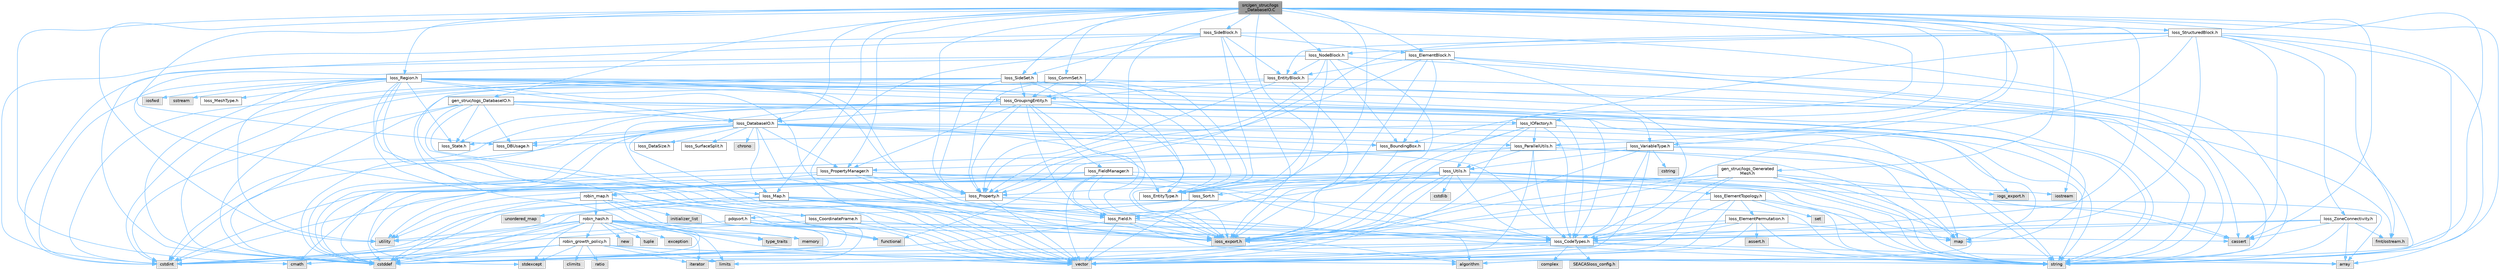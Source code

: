 digraph "src/gen_struc/Iogs_DatabaseIO.C"
{
 // INTERACTIVE_SVG=YES
 // LATEX_PDF_SIZE
  bgcolor="transparent";
  edge [fontname=Helvetica,fontsize=10,labelfontname=Helvetica,labelfontsize=10];
  node [fontname=Helvetica,fontsize=10,shape=box,height=0.2,width=0.4];
  Node1 [id="Node000001",label="src/gen_struc/Iogs\l_DatabaseIO.C",height=0.2,width=0.4,color="gray40", fillcolor="grey60", style="filled", fontcolor="black",tooltip=" "];
  Node1 -> Node2 [id="edge1_Node000001_Node000002",color="steelblue1",style="solid",tooltip=" "];
  Node2 [id="Node000002",label="Ioss_CommSet.h",height=0.2,width=0.4,color="grey40", fillcolor="white", style="filled",URL="$Ioss__CommSet_8h.html",tooltip=" "];
  Node2 -> Node3 [id="edge2_Node000002_Node000003",color="steelblue1",style="solid",tooltip=" "];
  Node3 [id="Node000003",label="ioss_export.h",height=0.2,width=0.4,color="grey60", fillcolor="#E0E0E0", style="filled",tooltip=" "];
  Node2 -> Node4 [id="edge3_Node000002_Node000004",color="steelblue1",style="solid",tooltip=" "];
  Node4 [id="Node000004",label="Ioss_EntityType.h",height=0.2,width=0.4,color="grey40", fillcolor="white", style="filled",URL="$Ioss__EntityType_8h.html",tooltip=" "];
  Node2 -> Node5 [id="edge4_Node000002_Node000005",color="steelblue1",style="solid",tooltip=" "];
  Node5 [id="Node000005",label="Ioss_GroupingEntity.h",height=0.2,width=0.4,color="grey40", fillcolor="white", style="filled",URL="$Ioss__GroupingEntity_8h.html",tooltip=" "];
  Node5 -> Node3 [id="edge5_Node000005_Node000003",color="steelblue1",style="solid",tooltip=" "];
  Node5 -> Node6 [id="edge6_Node000005_Node000006",color="steelblue1",style="solid",tooltip=" "];
  Node6 [id="Node000006",label="Ioss_CodeTypes.h",height=0.2,width=0.4,color="grey40", fillcolor="white", style="filled",URL="$Ioss__CodeTypes_8h.html",tooltip=" "];
  Node6 -> Node7 [id="edge7_Node000006_Node000007",color="steelblue1",style="solid",tooltip=" "];
  Node7 [id="Node000007",label="array",height=0.2,width=0.4,color="grey60", fillcolor="#E0E0E0", style="filled",tooltip=" "];
  Node6 -> Node8 [id="edge8_Node000006_Node000008",color="steelblue1",style="solid",tooltip=" "];
  Node8 [id="Node000008",label="cstddef",height=0.2,width=0.4,color="grey60", fillcolor="#E0E0E0", style="filled",tooltip=" "];
  Node6 -> Node9 [id="edge9_Node000006_Node000009",color="steelblue1",style="solid",tooltip=" "];
  Node9 [id="Node000009",label="cstdint",height=0.2,width=0.4,color="grey60", fillcolor="#E0E0E0", style="filled",tooltip=" "];
  Node6 -> Node10 [id="edge10_Node000006_Node000010",color="steelblue1",style="solid",tooltip=" "];
  Node10 [id="Node000010",label="string",height=0.2,width=0.4,color="grey60", fillcolor="#E0E0E0", style="filled",tooltip=" "];
  Node6 -> Node11 [id="edge11_Node000006_Node000011",color="steelblue1",style="solid",tooltip=" "];
  Node11 [id="Node000011",label="vector",height=0.2,width=0.4,color="grey60", fillcolor="#E0E0E0", style="filled",tooltip=" "];
  Node6 -> Node12 [id="edge12_Node000006_Node000012",color="steelblue1",style="solid",tooltip=" "];
  Node12 [id="Node000012",label="SEACASIoss_config.h",height=0.2,width=0.4,color="grey60", fillcolor="#E0E0E0", style="filled",tooltip=" "];
  Node6 -> Node13 [id="edge13_Node000006_Node000013",color="steelblue1",style="solid",tooltip=" "];
  Node13 [id="Node000013",label="complex",height=0.2,width=0.4,color="grey60", fillcolor="#E0E0E0", style="filled",tooltip=" "];
  Node5 -> Node14 [id="edge14_Node000005_Node000014",color="steelblue1",style="solid",tooltip=" "];
  Node14 [id="Node000014",label="Ioss_DatabaseIO.h",height=0.2,width=0.4,color="grey40", fillcolor="white", style="filled",URL="$Ioss__DatabaseIO_8h.html",tooltip=" "];
  Node14 -> Node3 [id="edge15_Node000014_Node000003",color="steelblue1",style="solid",tooltip=" "];
  Node14 -> Node15 [id="edge16_Node000014_Node000015",color="steelblue1",style="solid",tooltip=" "];
  Node15 [id="Node000015",label="Ioss_BoundingBox.h",height=0.2,width=0.4,color="grey40", fillcolor="white", style="filled",URL="$Ioss__BoundingBox_8h.html",tooltip=" "];
  Node15 -> Node3 [id="edge17_Node000015_Node000003",color="steelblue1",style="solid",tooltip=" "];
  Node14 -> Node6 [id="edge18_Node000014_Node000006",color="steelblue1",style="solid",tooltip=" "];
  Node14 -> Node16 [id="edge19_Node000014_Node000016",color="steelblue1",style="solid",tooltip=" "];
  Node16 [id="Node000016",label="Ioss_DBUsage.h",height=0.2,width=0.4,color="grey40", fillcolor="white", style="filled",URL="$Ioss__DBUsage_8h.html",tooltip=" "];
  Node14 -> Node17 [id="edge20_Node000014_Node000017",color="steelblue1",style="solid",tooltip=" "];
  Node17 [id="Node000017",label="Ioss_DataSize.h",height=0.2,width=0.4,color="grey40", fillcolor="white", style="filled",URL="$Ioss__DataSize_8h.html",tooltip=" "];
  Node14 -> Node4 [id="edge21_Node000014_Node000004",color="steelblue1",style="solid",tooltip=" "];
  Node14 -> Node18 [id="edge22_Node000014_Node000018",color="steelblue1",style="solid",tooltip=" "];
  Node18 [id="Node000018",label="Ioss_Map.h",height=0.2,width=0.4,color="grey40", fillcolor="white", style="filled",URL="$Ioss__Map_8h.html",tooltip=" "];
  Node18 -> Node3 [id="edge23_Node000018_Node000003",color="steelblue1",style="solid",tooltip=" "];
  Node18 -> Node6 [id="edge24_Node000018_Node000006",color="steelblue1",style="solid",tooltip=" "];
  Node18 -> Node19 [id="edge25_Node000018_Node000019",color="steelblue1",style="solid",tooltip=" "];
  Node19 [id="Node000019",label="Ioss_Field.h",height=0.2,width=0.4,color="grey40", fillcolor="white", style="filled",URL="$Ioss__Field_8h.html",tooltip=" "];
  Node19 -> Node3 [id="edge26_Node000019_Node000003",color="steelblue1",style="solid",tooltip=" "];
  Node19 -> Node6 [id="edge27_Node000019_Node000006",color="steelblue1",style="solid",tooltip=" "];
  Node19 -> Node8 [id="edge28_Node000019_Node000008",color="steelblue1",style="solid",tooltip=" "];
  Node19 -> Node10 [id="edge29_Node000019_Node000010",color="steelblue1",style="solid",tooltip=" "];
  Node19 -> Node11 [id="edge30_Node000019_Node000011",color="steelblue1",style="solid",tooltip=" "];
  Node18 -> Node8 [id="edge31_Node000018_Node000008",color="steelblue1",style="solid",tooltip=" "];
  Node18 -> Node9 [id="edge32_Node000018_Node000009",color="steelblue1",style="solid",tooltip=" "];
  Node18 -> Node10 [id="edge33_Node000018_Node000010",color="steelblue1",style="solid",tooltip=" "];
  Node18 -> Node11 [id="edge34_Node000018_Node000011",color="steelblue1",style="solid",tooltip=" "];
  Node18 -> Node20 [id="edge35_Node000018_Node000020",color="steelblue1",style="solid",tooltip=" "];
  Node20 [id="Node000020",label="unordered_map",height=0.2,width=0.4,color="grey60", fillcolor="#E0E0E0", style="filled",tooltip=" "];
  Node14 -> Node21 [id="edge36_Node000014_Node000021",color="steelblue1",style="solid",tooltip=" "];
  Node21 [id="Node000021",label="Ioss_ParallelUtils.h",height=0.2,width=0.4,color="grey40", fillcolor="white", style="filled",URL="$Ioss__ParallelUtils_8h.html",tooltip=" "];
  Node21 -> Node3 [id="edge37_Node000021_Node000003",color="steelblue1",style="solid",tooltip=" "];
  Node21 -> Node6 [id="edge38_Node000021_Node000006",color="steelblue1",style="solid",tooltip=" "];
  Node21 -> Node22 [id="edge39_Node000021_Node000022",color="steelblue1",style="solid",tooltip=" "];
  Node22 [id="Node000022",label="Ioss_Utils.h",height=0.2,width=0.4,color="grey40", fillcolor="white", style="filled",URL="$Ioss__Utils_8h.html",tooltip=" "];
  Node22 -> Node3 [id="edge40_Node000022_Node000003",color="steelblue1",style="solid",tooltip=" "];
  Node22 -> Node6 [id="edge41_Node000022_Node000006",color="steelblue1",style="solid",tooltip=" "];
  Node22 -> Node23 [id="edge42_Node000022_Node000023",color="steelblue1",style="solid",tooltip=" "];
  Node23 [id="Node000023",label="Ioss_ElementTopology.h",height=0.2,width=0.4,color="grey40", fillcolor="white", style="filled",URL="$Ioss__ElementTopology_8h.html",tooltip=" "];
  Node23 -> Node3 [id="edge43_Node000023_Node000003",color="steelblue1",style="solid",tooltip=" "];
  Node23 -> Node6 [id="edge44_Node000023_Node000006",color="steelblue1",style="solid",tooltip=" "];
  Node23 -> Node24 [id="edge45_Node000023_Node000024",color="steelblue1",style="solid",tooltip=" "];
  Node24 [id="Node000024",label="Ioss_ElementPermutation.h",height=0.2,width=0.4,color="grey40", fillcolor="white", style="filled",URL="$Ioss__ElementPermutation_8h.html",tooltip=" "];
  Node24 -> Node3 [id="edge46_Node000024_Node000003",color="steelblue1",style="solid",tooltip=" "];
  Node24 -> Node6 [id="edge47_Node000024_Node000006",color="steelblue1",style="solid",tooltip=" "];
  Node24 -> Node25 [id="edge48_Node000024_Node000025",color="steelblue1",style="solid",tooltip=" "];
  Node25 [id="Node000025",label="assert.h",height=0.2,width=0.4,color="grey60", fillcolor="#E0E0E0", style="filled",tooltip=" "];
  Node24 -> Node26 [id="edge49_Node000024_Node000026",color="steelblue1",style="solid",tooltip=" "];
  Node26 [id="Node000026",label="limits",height=0.2,width=0.4,color="grey60", fillcolor="#E0E0E0", style="filled",tooltip=" "];
  Node24 -> Node27 [id="edge50_Node000024_Node000027",color="steelblue1",style="solid",tooltip=" "];
  Node27 [id="Node000027",label="map",height=0.2,width=0.4,color="grey60", fillcolor="#E0E0E0", style="filled",tooltip=" "];
  Node24 -> Node10 [id="edge51_Node000024_Node000010",color="steelblue1",style="solid",tooltip=" "];
  Node24 -> Node11 [id="edge52_Node000024_Node000011",color="steelblue1",style="solid",tooltip=" "];
  Node23 -> Node27 [id="edge53_Node000023_Node000027",color="steelblue1",style="solid",tooltip=" "];
  Node23 -> Node28 [id="edge54_Node000023_Node000028",color="steelblue1",style="solid",tooltip=" "];
  Node28 [id="Node000028",label="set",height=0.2,width=0.4,color="grey60", fillcolor="#E0E0E0", style="filled",tooltip=" "];
  Node23 -> Node10 [id="edge55_Node000023_Node000010",color="steelblue1",style="solid",tooltip=" "];
  Node23 -> Node11 [id="edge56_Node000023_Node000011",color="steelblue1",style="solid",tooltip=" "];
  Node22 -> Node4 [id="edge57_Node000022_Node000004",color="steelblue1",style="solid",tooltip=" "];
  Node22 -> Node19 [id="edge58_Node000022_Node000019",color="steelblue1",style="solid",tooltip=" "];
  Node22 -> Node29 [id="edge59_Node000022_Node000029",color="steelblue1",style="solid",tooltip=" "];
  Node29 [id="Node000029",label="Ioss_Property.h",height=0.2,width=0.4,color="grey40", fillcolor="white", style="filled",URL="$Ioss__Property_8h.html",tooltip=" "];
  Node29 -> Node3 [id="edge60_Node000029_Node000003",color="steelblue1",style="solid",tooltip=" "];
  Node29 -> Node9 [id="edge61_Node000029_Node000009",color="steelblue1",style="solid",tooltip=" "];
  Node29 -> Node10 [id="edge62_Node000029_Node000010",color="steelblue1",style="solid",tooltip=" "];
  Node29 -> Node11 [id="edge63_Node000029_Node000011",color="steelblue1",style="solid",tooltip=" "];
  Node22 -> Node30 [id="edge64_Node000022_Node000030",color="steelblue1",style="solid",tooltip=" "];
  Node30 [id="Node000030",label="Ioss_Sort.h",height=0.2,width=0.4,color="grey40", fillcolor="white", style="filled",URL="$Ioss__Sort_8h.html",tooltip=" "];
  Node30 -> Node31 [id="edge65_Node000030_Node000031",color="steelblue1",style="solid",tooltip=" "];
  Node31 [id="Node000031",label="pdqsort.h",height=0.2,width=0.4,color="grey40", fillcolor="white", style="filled",URL="$pdqsort_8h.html",tooltip=" "];
  Node31 -> Node32 [id="edge66_Node000031_Node000032",color="steelblue1",style="solid",tooltip=" "];
  Node32 [id="Node000032",label="algorithm",height=0.2,width=0.4,color="grey60", fillcolor="#E0E0E0", style="filled",tooltip=" "];
  Node31 -> Node8 [id="edge67_Node000031_Node000008",color="steelblue1",style="solid",tooltip=" "];
  Node31 -> Node33 [id="edge68_Node000031_Node000033",color="steelblue1",style="solid",tooltip=" "];
  Node33 [id="Node000033",label="functional",height=0.2,width=0.4,color="grey60", fillcolor="#E0E0E0", style="filled",tooltip=" "];
  Node31 -> Node34 [id="edge69_Node000031_Node000034",color="steelblue1",style="solid",tooltip=" "];
  Node34 [id="Node000034",label="iterator",height=0.2,width=0.4,color="grey60", fillcolor="#E0E0E0", style="filled",tooltip=" "];
  Node31 -> Node35 [id="edge70_Node000031_Node000035",color="steelblue1",style="solid",tooltip=" "];
  Node35 [id="Node000035",label="utility",height=0.2,width=0.4,color="grey60", fillcolor="#E0E0E0", style="filled",tooltip=" "];
  Node30 -> Node8 [id="edge71_Node000030_Node000008",color="steelblue1",style="solid",tooltip=" "];
  Node30 -> Node11 [id="edge72_Node000030_Node000011",color="steelblue1",style="solid",tooltip=" "];
  Node22 -> Node32 [id="edge73_Node000022_Node000032",color="steelblue1",style="solid",tooltip=" "];
  Node22 -> Node36 [id="edge74_Node000022_Node000036",color="steelblue1",style="solid",tooltip=" "];
  Node36 [id="Node000036",label="cassert",height=0.2,width=0.4,color="grey60", fillcolor="#E0E0E0", style="filled",tooltip=" "];
  Node22 -> Node37 [id="edge75_Node000022_Node000037",color="steelblue1",style="solid",tooltip=" "];
  Node37 [id="Node000037",label="cmath",height=0.2,width=0.4,color="grey60", fillcolor="#E0E0E0", style="filled",tooltip=" "];
  Node22 -> Node8 [id="edge76_Node000022_Node000008",color="steelblue1",style="solid",tooltip=" "];
  Node22 -> Node9 [id="edge77_Node000022_Node000009",color="steelblue1",style="solid",tooltip=" "];
  Node22 -> Node38 [id="edge78_Node000022_Node000038",color="steelblue1",style="solid",tooltip=" "];
  Node38 [id="Node000038",label="cstdlib",height=0.2,width=0.4,color="grey60", fillcolor="#E0E0E0", style="filled",tooltip=" "];
  Node22 -> Node39 [id="edge79_Node000022_Node000039",color="steelblue1",style="solid",tooltip=" "];
  Node39 [id="Node000039",label="iostream",height=0.2,width=0.4,color="grey60", fillcolor="#E0E0E0", style="filled",tooltip=" "];
  Node22 -> Node40 [id="edge80_Node000022_Node000040",color="steelblue1",style="solid",tooltip=" "];
  Node40 [id="Node000040",label="stdexcept",height=0.2,width=0.4,color="grey60", fillcolor="#E0E0E0", style="filled",tooltip=" "];
  Node22 -> Node10 [id="edge81_Node000022_Node000010",color="steelblue1",style="solid",tooltip=" "];
  Node22 -> Node11 [id="edge82_Node000022_Node000011",color="steelblue1",style="solid",tooltip=" "];
  Node21 -> Node36 [id="edge83_Node000021_Node000036",color="steelblue1",style="solid",tooltip=" "];
  Node21 -> Node8 [id="edge84_Node000021_Node000008",color="steelblue1",style="solid",tooltip=" "];
  Node21 -> Node10 [id="edge85_Node000021_Node000010",color="steelblue1",style="solid",tooltip=" "];
  Node21 -> Node11 [id="edge86_Node000021_Node000011",color="steelblue1",style="solid",tooltip=" "];
  Node14 -> Node41 [id="edge87_Node000014_Node000041",color="steelblue1",style="solid",tooltip=" "];
  Node41 [id="Node000041",label="Ioss_PropertyManager.h",height=0.2,width=0.4,color="grey40", fillcolor="white", style="filled",URL="$Ioss__PropertyManager_8h.html",tooltip=" "];
  Node41 -> Node3 [id="edge88_Node000041_Node000003",color="steelblue1",style="solid",tooltip=" "];
  Node41 -> Node6 [id="edge89_Node000041_Node000006",color="steelblue1",style="solid",tooltip=" "];
  Node41 -> Node29 [id="edge90_Node000041_Node000029",color="steelblue1",style="solid",tooltip=" "];
  Node41 -> Node8 [id="edge91_Node000041_Node000008",color="steelblue1",style="solid",tooltip=" "];
  Node41 -> Node10 [id="edge92_Node000041_Node000010",color="steelblue1",style="solid",tooltip=" "];
  Node41 -> Node11 [id="edge93_Node000041_Node000011",color="steelblue1",style="solid",tooltip=" "];
  Node41 -> Node42 [id="edge94_Node000041_Node000042",color="steelblue1",style="solid",tooltip=" "];
  Node42 [id="Node000042",label="robin_map.h",height=0.2,width=0.4,color="grey40", fillcolor="white", style="filled",URL="$robin__map_8h.html",tooltip=" "];
  Node42 -> Node8 [id="edge95_Node000042_Node000008",color="steelblue1",style="solid",tooltip=" "];
  Node42 -> Node33 [id="edge96_Node000042_Node000033",color="steelblue1",style="solid",tooltip=" "];
  Node42 -> Node43 [id="edge97_Node000042_Node000043",color="steelblue1",style="solid",tooltip=" "];
  Node43 [id="Node000043",label="initializer_list",height=0.2,width=0.4,color="grey60", fillcolor="#E0E0E0", style="filled",tooltip=" "];
  Node42 -> Node44 [id="edge98_Node000042_Node000044",color="steelblue1",style="solid",tooltip=" "];
  Node44 [id="Node000044",label="memory",height=0.2,width=0.4,color="grey60", fillcolor="#E0E0E0", style="filled",tooltip=" "];
  Node42 -> Node45 [id="edge99_Node000042_Node000045",color="steelblue1",style="solid",tooltip=" "];
  Node45 [id="Node000045",label="type_traits",height=0.2,width=0.4,color="grey60", fillcolor="#E0E0E0", style="filled",tooltip=" "];
  Node42 -> Node35 [id="edge100_Node000042_Node000035",color="steelblue1",style="solid",tooltip=" "];
  Node42 -> Node46 [id="edge101_Node000042_Node000046",color="steelblue1",style="solid",tooltip=" "];
  Node46 [id="Node000046",label="robin_hash.h",height=0.2,width=0.4,color="grey40", fillcolor="white", style="filled",URL="$robin__hash_8h.html",tooltip=" "];
  Node46 -> Node32 [id="edge102_Node000046_Node000032",color="steelblue1",style="solid",tooltip=" "];
  Node46 -> Node36 [id="edge103_Node000046_Node000036",color="steelblue1",style="solid",tooltip=" "];
  Node46 -> Node37 [id="edge104_Node000046_Node000037",color="steelblue1",style="solid",tooltip=" "];
  Node46 -> Node8 [id="edge105_Node000046_Node000008",color="steelblue1",style="solid",tooltip=" "];
  Node46 -> Node9 [id="edge106_Node000046_Node000009",color="steelblue1",style="solid",tooltip=" "];
  Node46 -> Node47 [id="edge107_Node000046_Node000047",color="steelblue1",style="solid",tooltip=" "];
  Node47 [id="Node000047",label="exception",height=0.2,width=0.4,color="grey60", fillcolor="#E0E0E0", style="filled",tooltip=" "];
  Node46 -> Node34 [id="edge108_Node000046_Node000034",color="steelblue1",style="solid",tooltip=" "];
  Node46 -> Node26 [id="edge109_Node000046_Node000026",color="steelblue1",style="solid",tooltip=" "];
  Node46 -> Node44 [id="edge110_Node000046_Node000044",color="steelblue1",style="solid",tooltip=" "];
  Node46 -> Node48 [id="edge111_Node000046_Node000048",color="steelblue1",style="solid",tooltip=" "];
  Node48 [id="Node000048",label="new",height=0.2,width=0.4,color="grey60", fillcolor="#E0E0E0", style="filled",tooltip=" "];
  Node46 -> Node40 [id="edge112_Node000046_Node000040",color="steelblue1",style="solid",tooltip=" "];
  Node46 -> Node49 [id="edge113_Node000046_Node000049",color="steelblue1",style="solid",tooltip=" "];
  Node49 [id="Node000049",label="tuple",height=0.2,width=0.4,color="grey60", fillcolor="#E0E0E0", style="filled",tooltip=" "];
  Node46 -> Node45 [id="edge114_Node000046_Node000045",color="steelblue1",style="solid",tooltip=" "];
  Node46 -> Node35 [id="edge115_Node000046_Node000035",color="steelblue1",style="solid",tooltip=" "];
  Node46 -> Node11 [id="edge116_Node000046_Node000011",color="steelblue1",style="solid",tooltip=" "];
  Node46 -> Node50 [id="edge117_Node000046_Node000050",color="steelblue1",style="solid",tooltip=" "];
  Node50 [id="Node000050",label="robin_growth_policy.h",height=0.2,width=0.4,color="grey40", fillcolor="white", style="filled",URL="$robin__growth__policy_8h.html",tooltip=" "];
  Node50 -> Node32 [id="edge118_Node000050_Node000032",color="steelblue1",style="solid",tooltip=" "];
  Node50 -> Node7 [id="edge119_Node000050_Node000007",color="steelblue1",style="solid",tooltip=" "];
  Node50 -> Node51 [id="edge120_Node000050_Node000051",color="steelblue1",style="solid",tooltip=" "];
  Node51 [id="Node000051",label="climits",height=0.2,width=0.4,color="grey60", fillcolor="#E0E0E0", style="filled",tooltip=" "];
  Node50 -> Node37 [id="edge121_Node000050_Node000037",color="steelblue1",style="solid",tooltip=" "];
  Node50 -> Node8 [id="edge122_Node000050_Node000008",color="steelblue1",style="solid",tooltip=" "];
  Node50 -> Node9 [id="edge123_Node000050_Node000009",color="steelblue1",style="solid",tooltip=" "];
  Node50 -> Node34 [id="edge124_Node000050_Node000034",color="steelblue1",style="solid",tooltip=" "];
  Node50 -> Node26 [id="edge125_Node000050_Node000026",color="steelblue1",style="solid",tooltip=" "];
  Node50 -> Node52 [id="edge126_Node000050_Node000052",color="steelblue1",style="solid",tooltip=" "];
  Node52 [id="Node000052",label="ratio",height=0.2,width=0.4,color="grey60", fillcolor="#E0E0E0", style="filled",tooltip=" "];
  Node50 -> Node40 [id="edge127_Node000050_Node000040",color="steelblue1",style="solid",tooltip=" "];
  Node14 -> Node53 [id="edge128_Node000014_Node000053",color="steelblue1",style="solid",tooltip=" "];
  Node53 [id="Node000053",label="Ioss_State.h",height=0.2,width=0.4,color="grey40", fillcolor="white", style="filled",URL="$Ioss__State_8h.html",tooltip=" "];
  Node14 -> Node54 [id="edge129_Node000014_Node000054",color="steelblue1",style="solid",tooltip=" "];
  Node54 [id="Node000054",label="Ioss_SurfaceSplit.h",height=0.2,width=0.4,color="grey40", fillcolor="white", style="filled",URL="$Ioss__SurfaceSplit_8h.html",tooltip=" "];
  Node14 -> Node55 [id="edge130_Node000014_Node000055",color="steelblue1",style="solid",tooltip=" "];
  Node55 [id="Node000055",label="chrono",height=0.2,width=0.4,color="grey60", fillcolor="#E0E0E0", style="filled",tooltip=" "];
  Node14 -> Node8 [id="edge131_Node000014_Node000008",color="steelblue1",style="solid",tooltip=" "];
  Node14 -> Node9 [id="edge132_Node000014_Node000009",color="steelblue1",style="solid",tooltip=" "];
  Node14 -> Node27 [id="edge133_Node000014_Node000027",color="steelblue1",style="solid",tooltip=" "];
  Node14 -> Node10 [id="edge134_Node000014_Node000010",color="steelblue1",style="solid",tooltip=" "];
  Node14 -> Node35 [id="edge135_Node000014_Node000035",color="steelblue1",style="solid",tooltip=" "];
  Node14 -> Node11 [id="edge136_Node000014_Node000011",color="steelblue1",style="solid",tooltip=" "];
  Node5 -> Node4 [id="edge137_Node000005_Node000004",color="steelblue1",style="solid",tooltip=" "];
  Node5 -> Node19 [id="edge138_Node000005_Node000019",color="steelblue1",style="solid",tooltip=" "];
  Node5 -> Node56 [id="edge139_Node000005_Node000056",color="steelblue1",style="solid",tooltip=" "];
  Node56 [id="Node000056",label="Ioss_FieldManager.h",height=0.2,width=0.4,color="grey40", fillcolor="white", style="filled",URL="$Ioss__FieldManager_8h.html",tooltip=" "];
  Node56 -> Node3 [id="edge140_Node000056_Node000003",color="steelblue1",style="solid",tooltip=" "];
  Node56 -> Node6 [id="edge141_Node000056_Node000006",color="steelblue1",style="solid",tooltip=" "];
  Node56 -> Node19 [id="edge142_Node000056_Node000019",color="steelblue1",style="solid",tooltip=" "];
  Node56 -> Node8 [id="edge143_Node000056_Node000008",color="steelblue1",style="solid",tooltip=" "];
  Node56 -> Node10 [id="edge144_Node000056_Node000010",color="steelblue1",style="solid",tooltip=" "];
  Node56 -> Node11 [id="edge145_Node000056_Node000011",color="steelblue1",style="solid",tooltip=" "];
  Node56 -> Node42 [id="edge146_Node000056_Node000042",color="steelblue1",style="solid",tooltip=" "];
  Node5 -> Node29 [id="edge147_Node000005_Node000029",color="steelblue1",style="solid",tooltip=" "];
  Node5 -> Node41 [id="edge148_Node000005_Node000041",color="steelblue1",style="solid",tooltip=" "];
  Node5 -> Node53 [id="edge149_Node000005_Node000053",color="steelblue1",style="solid",tooltip=" "];
  Node5 -> Node57 [id="edge150_Node000005_Node000057",color="steelblue1",style="solid",tooltip=" "];
  Node57 [id="Node000057",label="Ioss_VariableType.h",height=0.2,width=0.4,color="grey40", fillcolor="white", style="filled",URL="$Ioss__VariableType_8h.html",tooltip=" "];
  Node57 -> Node3 [id="edge151_Node000057_Node000003",color="steelblue1",style="solid",tooltip=" "];
  Node57 -> Node6 [id="edge152_Node000057_Node000006",color="steelblue1",style="solid",tooltip=" "];
  Node57 -> Node22 [id="edge153_Node000057_Node000022",color="steelblue1",style="solid",tooltip=" "];
  Node57 -> Node58 [id="edge154_Node000057_Node000058",color="steelblue1",style="solid",tooltip=" "];
  Node58 [id="Node000058",label="cstring",height=0.2,width=0.4,color="grey60", fillcolor="#E0E0E0", style="filled",tooltip=" "];
  Node57 -> Node33 [id="edge155_Node000057_Node000033",color="steelblue1",style="solid",tooltip=" "];
  Node57 -> Node27 [id="edge156_Node000057_Node000027",color="steelblue1",style="solid",tooltip=" "];
  Node57 -> Node10 [id="edge157_Node000057_Node000010",color="steelblue1",style="solid",tooltip=" "];
  Node57 -> Node11 [id="edge158_Node000057_Node000011",color="steelblue1",style="solid",tooltip=" "];
  Node5 -> Node8 [id="edge159_Node000005_Node000008",color="steelblue1",style="solid",tooltip=" "];
  Node5 -> Node9 [id="edge160_Node000005_Node000009",color="steelblue1",style="solid",tooltip=" "];
  Node5 -> Node10 [id="edge161_Node000005_Node000010",color="steelblue1",style="solid",tooltip=" "];
  Node5 -> Node11 [id="edge162_Node000005_Node000011",color="steelblue1",style="solid",tooltip=" "];
  Node2 -> Node29 [id="edge163_Node000002_Node000029",color="steelblue1",style="solid",tooltip=" "];
  Node2 -> Node8 [id="edge164_Node000002_Node000008",color="steelblue1",style="solid",tooltip=" "];
  Node2 -> Node9 [id="edge165_Node000002_Node000009",color="steelblue1",style="solid",tooltip=" "];
  Node2 -> Node10 [id="edge166_Node000002_Node000010",color="steelblue1",style="solid",tooltip=" "];
  Node1 -> Node16 [id="edge167_Node000001_Node000016",color="steelblue1",style="solid",tooltip=" "];
  Node1 -> Node14 [id="edge168_Node000001_Node000014",color="steelblue1",style="solid",tooltip=" "];
  Node1 -> Node59 [id="edge169_Node000001_Node000059",color="steelblue1",style="solid",tooltip=" "];
  Node59 [id="Node000059",label="Ioss_ElementBlock.h",height=0.2,width=0.4,color="grey40", fillcolor="white", style="filled",URL="$Ioss__ElementBlock_8h.html",tooltip=" "];
  Node59 -> Node3 [id="edge170_Node000059_Node000003",color="steelblue1",style="solid",tooltip=" "];
  Node59 -> Node15 [id="edge171_Node000059_Node000015",color="steelblue1",style="solid",tooltip=" "];
  Node59 -> Node6 [id="edge172_Node000059_Node000006",color="steelblue1",style="solid",tooltip=" "];
  Node59 -> Node60 [id="edge173_Node000059_Node000060",color="steelblue1",style="solid",tooltip=" "];
  Node60 [id="Node000060",label="Ioss_EntityBlock.h",height=0.2,width=0.4,color="grey40", fillcolor="white", style="filled",URL="$Ioss__EntityBlock_8h.html",tooltip=" "];
  Node60 -> Node3 [id="edge174_Node000060_Node000003",color="steelblue1",style="solid",tooltip=" "];
  Node60 -> Node5 [id="edge175_Node000060_Node000005",color="steelblue1",style="solid",tooltip=" "];
  Node60 -> Node29 [id="edge176_Node000060_Node000029",color="steelblue1",style="solid",tooltip=" "];
  Node60 -> Node8 [id="edge177_Node000060_Node000008",color="steelblue1",style="solid",tooltip=" "];
  Node60 -> Node10 [id="edge178_Node000060_Node000010",color="steelblue1",style="solid",tooltip=" "];
  Node59 -> Node29 [id="edge179_Node000059_Node000029",color="steelblue1",style="solid",tooltip=" "];
  Node59 -> Node36 [id="edge180_Node000059_Node000036",color="steelblue1",style="solid",tooltip=" "];
  Node59 -> Node10 [id="edge181_Node000059_Node000010",color="steelblue1",style="solid",tooltip=" "];
  Node1 -> Node4 [id="edge182_Node000001_Node000004",color="steelblue1",style="solid",tooltip=" "];
  Node1 -> Node19 [id="edge183_Node000001_Node000019",color="steelblue1",style="solid",tooltip=" "];
  Node1 -> Node5 [id="edge184_Node000001_Node000005",color="steelblue1",style="solid",tooltip=" "];
  Node1 -> Node61 [id="edge185_Node000001_Node000061",color="steelblue1",style="solid",tooltip=" "];
  Node61 [id="Node000061",label="Ioss_IOFactory.h",height=0.2,width=0.4,color="grey40", fillcolor="white", style="filled",URL="$Ioss__IOFactory_8h.html",tooltip=" "];
  Node61 -> Node3 [id="edge186_Node000061_Node000003",color="steelblue1",style="solid",tooltip=" "];
  Node61 -> Node6 [id="edge187_Node000061_Node000006",color="steelblue1",style="solid",tooltip=" "];
  Node61 -> Node10 [id="edge188_Node000061_Node000010",color="steelblue1",style="solid",tooltip=" "];
  Node61 -> Node16 [id="edge189_Node000061_Node000016",color="steelblue1",style="solid",tooltip=" "];
  Node61 -> Node21 [id="edge190_Node000061_Node000021",color="steelblue1",style="solid",tooltip=" "];
  Node61 -> Node41 [id="edge191_Node000061_Node000041",color="steelblue1",style="solid",tooltip=" "];
  Node61 -> Node27 [id="edge192_Node000061_Node000027",color="steelblue1",style="solid",tooltip=" "];
  Node61 -> Node11 [id="edge193_Node000061_Node000011",color="steelblue1",style="solid",tooltip=" "];
  Node1 -> Node18 [id="edge194_Node000001_Node000018",color="steelblue1",style="solid",tooltip=" "];
  Node1 -> Node62 [id="edge195_Node000001_Node000062",color="steelblue1",style="solid",tooltip=" "];
  Node62 [id="Node000062",label="Ioss_NodeBlock.h",height=0.2,width=0.4,color="grey40", fillcolor="white", style="filled",URL="$Ioss__NodeBlock_8h.html",tooltip=" "];
  Node62 -> Node3 [id="edge196_Node000062_Node000003",color="steelblue1",style="solid",tooltip=" "];
  Node62 -> Node15 [id="edge197_Node000062_Node000015",color="steelblue1",style="solid",tooltip=" "];
  Node62 -> Node60 [id="edge198_Node000062_Node000060",color="steelblue1",style="solid",tooltip=" "];
  Node62 -> Node4 [id="edge199_Node000062_Node000004",color="steelblue1",style="solid",tooltip=" "];
  Node62 -> Node29 [id="edge200_Node000062_Node000029",color="steelblue1",style="solid",tooltip=" "];
  Node62 -> Node8 [id="edge201_Node000062_Node000008",color="steelblue1",style="solid",tooltip=" "];
  Node62 -> Node9 [id="edge202_Node000062_Node000009",color="steelblue1",style="solid",tooltip=" "];
  Node62 -> Node10 [id="edge203_Node000062_Node000010",color="steelblue1",style="solid",tooltip=" "];
  Node1 -> Node21 [id="edge204_Node000001_Node000021",color="steelblue1",style="solid",tooltip=" "];
  Node1 -> Node29 [id="edge205_Node000001_Node000029",color="steelblue1",style="solid",tooltip=" "];
  Node1 -> Node41 [id="edge206_Node000001_Node000041",color="steelblue1",style="solid",tooltip=" "];
  Node1 -> Node63 [id="edge207_Node000001_Node000063",color="steelblue1",style="solid",tooltip=" "];
  Node63 [id="Node000063",label="Ioss_Region.h",height=0.2,width=0.4,color="grey40", fillcolor="white", style="filled",URL="$Ioss__Region_8h.html",tooltip=" "];
  Node63 -> Node3 [id="edge208_Node000063_Node000003",color="steelblue1",style="solid",tooltip=" "];
  Node63 -> Node64 [id="edge209_Node000063_Node000064",color="steelblue1",style="solid",tooltip=" "];
  Node64 [id="Node000064",label="Ioss_CoordinateFrame.h",height=0.2,width=0.4,color="grey40", fillcolor="white", style="filled",URL="$Ioss__CoordinateFrame_8h.html",tooltip=" "];
  Node64 -> Node3 [id="edge210_Node000064_Node000003",color="steelblue1",style="solid",tooltip=" "];
  Node64 -> Node9 [id="edge211_Node000064_Node000009",color="steelblue1",style="solid",tooltip=" "];
  Node64 -> Node11 [id="edge212_Node000064_Node000011",color="steelblue1",style="solid",tooltip=" "];
  Node63 -> Node14 [id="edge213_Node000063_Node000014",color="steelblue1",style="solid",tooltip=" "];
  Node63 -> Node4 [id="edge214_Node000063_Node000004",color="steelblue1",style="solid",tooltip=" "];
  Node63 -> Node19 [id="edge215_Node000063_Node000019",color="steelblue1",style="solid",tooltip=" "];
  Node63 -> Node5 [id="edge216_Node000063_Node000005",color="steelblue1",style="solid",tooltip=" "];
  Node63 -> Node65 [id="edge217_Node000063_Node000065",color="steelblue1",style="solid",tooltip=" "];
  Node65 [id="Node000065",label="Ioss_MeshType.h",height=0.2,width=0.4,color="grey40", fillcolor="white", style="filled",URL="$Ioss__MeshType_8h.html",tooltip=" "];
  Node63 -> Node29 [id="edge218_Node000063_Node000029",color="steelblue1",style="solid",tooltip=" "];
  Node63 -> Node53 [id="edge219_Node000063_Node000053",color="steelblue1",style="solid",tooltip=" "];
  Node63 -> Node8 [id="edge220_Node000063_Node000008",color="steelblue1",style="solid",tooltip=" "];
  Node63 -> Node9 [id="edge221_Node000063_Node000009",color="steelblue1",style="solid",tooltip=" "];
  Node63 -> Node33 [id="edge222_Node000063_Node000033",color="steelblue1",style="solid",tooltip=" "];
  Node63 -> Node66 [id="edge223_Node000063_Node000066",color="steelblue1",style="solid",tooltip=" "];
  Node66 [id="Node000066",label="iosfwd",height=0.2,width=0.4,color="grey60", fillcolor="#E0E0E0", style="filled",tooltip=" "];
  Node63 -> Node27 [id="edge224_Node000063_Node000027",color="steelblue1",style="solid",tooltip=" "];
  Node63 -> Node10 [id="edge225_Node000063_Node000010",color="steelblue1",style="solid",tooltip=" "];
  Node63 -> Node35 [id="edge226_Node000063_Node000035",color="steelblue1",style="solid",tooltip=" "];
  Node63 -> Node11 [id="edge227_Node000063_Node000011",color="steelblue1",style="solid",tooltip=" "];
  Node63 -> Node67 [id="edge228_Node000063_Node000067",color="steelblue1",style="solid",tooltip=" "];
  Node67 [id="Node000067",label="sstream",height=0.2,width=0.4,color="grey60", fillcolor="#E0E0E0", style="filled",tooltip=" "];
  Node63 -> Node68 [id="edge229_Node000063_Node000068",color="steelblue1",style="solid",tooltip=" "];
  Node68 [id="Node000068",label="fmt/ostream.h",height=0.2,width=0.4,color="grey60", fillcolor="#E0E0E0", style="filled",tooltip=" "];
  Node1 -> Node69 [id="edge230_Node000001_Node000069",color="steelblue1",style="solid",tooltip=" "];
  Node69 [id="Node000069",label="Ioss_SideSet.h",height=0.2,width=0.4,color="grey40", fillcolor="white", style="filled",URL="$Ioss__SideSet_8h.html",tooltip=" "];
  Node69 -> Node3 [id="edge231_Node000069_Node000003",color="steelblue1",style="solid",tooltip=" "];
  Node69 -> Node4 [id="edge232_Node000069_Node000004",color="steelblue1",style="solid",tooltip=" "];
  Node69 -> Node5 [id="edge233_Node000069_Node000005",color="steelblue1",style="solid",tooltip=" "];
  Node69 -> Node29 [id="edge234_Node000069_Node000029",color="steelblue1",style="solid",tooltip=" "];
  Node69 -> Node8 [id="edge235_Node000069_Node000008",color="steelblue1",style="solid",tooltip=" "];
  Node69 -> Node9 [id="edge236_Node000069_Node000009",color="steelblue1",style="solid",tooltip=" "];
  Node69 -> Node10 [id="edge237_Node000069_Node000010",color="steelblue1",style="solid",tooltip=" "];
  Node69 -> Node11 [id="edge238_Node000069_Node000011",color="steelblue1",style="solid",tooltip=" "];
  Node1 -> Node70 [id="edge239_Node000001_Node000070",color="steelblue1",style="solid",tooltip=" "];
  Node70 [id="Node000070",label="Ioss_StructuredBlock.h",height=0.2,width=0.4,color="grey40", fillcolor="white", style="filled",URL="$Ioss__StructuredBlock_8h.html",tooltip=" "];
  Node70 -> Node3 [id="edge240_Node000070_Node000003",color="steelblue1",style="solid",tooltip=" "];
  Node70 -> Node15 [id="edge241_Node000070_Node000015",color="steelblue1",style="solid",tooltip=" "];
  Node70 -> Node6 [id="edge242_Node000070_Node000006",color="steelblue1",style="solid",tooltip=" "];
  Node70 -> Node60 [id="edge243_Node000070_Node000060",color="steelblue1",style="solid",tooltip=" "];
  Node70 -> Node62 [id="edge244_Node000070_Node000062",color="steelblue1",style="solid",tooltip=" "];
  Node70 -> Node29 [id="edge245_Node000070_Node000029",color="steelblue1",style="solid",tooltip=" "];
  Node70 -> Node71 [id="edge246_Node000070_Node000071",color="steelblue1",style="solid",tooltip=" "];
  Node71 [id="Node000071",label="Ioss_ZoneConnectivity.h",height=0.2,width=0.4,color="grey40", fillcolor="white", style="filled",URL="$Ioss__ZoneConnectivity_8h.html",tooltip=" "];
  Node71 -> Node3 [id="edge247_Node000071_Node000003",color="steelblue1",style="solid",tooltip=" "];
  Node71 -> Node6 [id="edge248_Node000071_Node000006",color="steelblue1",style="solid",tooltip=" "];
  Node71 -> Node7 [id="edge249_Node000071_Node000007",color="steelblue1",style="solid",tooltip=" "];
  Node71 -> Node36 [id="edge250_Node000071_Node000036",color="steelblue1",style="solid",tooltip=" "];
  Node71 -> Node68 [id="edge251_Node000071_Node000068",color="steelblue1",style="solid",tooltip=" "];
  Node71 -> Node10 [id="edge252_Node000071_Node000010",color="steelblue1",style="solid",tooltip=" "];
  Node70 -> Node7 [id="edge253_Node000070_Node000007",color="steelblue1",style="solid",tooltip=" "];
  Node70 -> Node36 [id="edge254_Node000070_Node000036",color="steelblue1",style="solid",tooltip=" "];
  Node70 -> Node68 [id="edge255_Node000070_Node000068",color="steelblue1",style="solid",tooltip=" "];
  Node70 -> Node10 [id="edge256_Node000070_Node000010",color="steelblue1",style="solid",tooltip=" "];
  Node1 -> Node57 [id="edge257_Node000001_Node000057",color="steelblue1",style="solid",tooltip=" "];
  Node1 -> Node6 [id="edge258_Node000001_Node000006",color="steelblue1",style="solid",tooltip=" "];
  Node1 -> Node72 [id="edge259_Node000001_Node000072",color="steelblue1",style="solid",tooltip=" "];
  Node72 [id="Node000072",label="Ioss_SideBlock.h",height=0.2,width=0.4,color="grey40", fillcolor="white", style="filled",URL="$Ioss__SideBlock_8h.html",tooltip=" "];
  Node72 -> Node3 [id="edge260_Node000072_Node000003",color="steelblue1",style="solid",tooltip=" "];
  Node72 -> Node59 [id="edge261_Node000072_Node000059",color="steelblue1",style="solid",tooltip=" "];
  Node72 -> Node60 [id="edge262_Node000072_Node000060",color="steelblue1",style="solid",tooltip=" "];
  Node72 -> Node4 [id="edge263_Node000072_Node000004",color="steelblue1",style="solid",tooltip=" "];
  Node72 -> Node29 [id="edge264_Node000072_Node000029",color="steelblue1",style="solid",tooltip=" "];
  Node72 -> Node69 [id="edge265_Node000072_Node000069",color="steelblue1",style="solid",tooltip=" "];
  Node72 -> Node8 [id="edge266_Node000072_Node000008",color="steelblue1",style="solid",tooltip=" "];
  Node72 -> Node9 [id="edge267_Node000072_Node000009",color="steelblue1",style="solid",tooltip=" "];
  Node72 -> Node10 [id="edge268_Node000072_Node000010",color="steelblue1",style="solid",tooltip=" "];
  Node72 -> Node11 [id="edge269_Node000072_Node000011",color="steelblue1",style="solid",tooltip=" "];
  Node1 -> Node22 [id="edge270_Node000001_Node000022",color="steelblue1",style="solid",tooltip=" "];
  Node1 -> Node32 [id="edge271_Node000001_Node000032",color="steelblue1",style="solid",tooltip=" "];
  Node1 -> Node36 [id="edge272_Node000001_Node000036",color="steelblue1",style="solid",tooltip=" "];
  Node1 -> Node37 [id="edge273_Node000001_Node000037",color="steelblue1",style="solid",tooltip=" "];
  Node1 -> Node73 [id="edge274_Node000001_Node000073",color="steelblue1",style="solid",tooltip=" "];
  Node73 [id="Node000073",label="gen_struc/Iogs_DatabaseIO.h",height=0.2,width=0.4,color="grey40", fillcolor="white", style="filled",URL="$Iogs__DatabaseIO_8h.html",tooltip=" "];
  Node73 -> Node74 [id="edge275_Node000073_Node000074",color="steelblue1",style="solid",tooltip=" "];
  Node74 [id="Node000074",label="iogs_export.h",height=0.2,width=0.4,color="grey60", fillcolor="#E0E0E0", style="filled",tooltip=" "];
  Node73 -> Node53 [id="edge276_Node000073_Node000053",color="steelblue1",style="solid",tooltip=" "];
  Node73 -> Node6 [id="edge277_Node000073_Node000006",color="steelblue1",style="solid",tooltip=" "];
  Node73 -> Node16 [id="edge278_Node000073_Node000016",color="steelblue1",style="solid",tooltip=" "];
  Node73 -> Node14 [id="edge279_Node000073_Node000014",color="steelblue1",style="solid",tooltip=" "];
  Node73 -> Node61 [id="edge280_Node000073_Node000061",color="steelblue1",style="solid",tooltip=" "];
  Node73 -> Node18 [id="edge281_Node000073_Node000018",color="steelblue1",style="solid",tooltip=" "];
  Node73 -> Node8 [id="edge282_Node000073_Node000008",color="steelblue1",style="solid",tooltip=" "];
  Node73 -> Node9 [id="edge283_Node000073_Node000009",color="steelblue1",style="solid",tooltip=" "];
  Node73 -> Node10 [id="edge284_Node000073_Node000010",color="steelblue1",style="solid",tooltip=" "];
  Node73 -> Node11 [id="edge285_Node000073_Node000011",color="steelblue1",style="solid",tooltip=" "];
  Node1 -> Node75 [id="edge286_Node000001_Node000075",color="steelblue1",style="solid",tooltip=" "];
  Node75 [id="Node000075",label="gen_struc/Iogs_Generated\lMesh.h",height=0.2,width=0.4,color="grey40", fillcolor="white", style="filled",URL="$Iogs__GeneratedMesh_8h.html",tooltip=" "];
  Node75 -> Node74 [id="edge287_Node000075_Node000074",color="steelblue1",style="solid",tooltip=" "];
  Node75 -> Node6 [id="edge288_Node000075_Node000006",color="steelblue1",style="solid",tooltip=" "];
  Node75 -> Node4 [id="edge289_Node000075_Node000004",color="steelblue1",style="solid",tooltip=" "];
  Node75 -> Node7 [id="edge290_Node000075_Node000007",color="steelblue1",style="solid",tooltip=" "];
  Node75 -> Node8 [id="edge291_Node000075_Node000008",color="steelblue1",style="solid",tooltip=" "];
  Node75 -> Node9 [id="edge292_Node000075_Node000009",color="steelblue1",style="solid",tooltip=" "];
  Node75 -> Node27 [id="edge293_Node000075_Node000027",color="steelblue1",style="solid",tooltip=" "];
  Node75 -> Node10 [id="edge294_Node000075_Node000010",color="steelblue1",style="solid",tooltip=" "];
  Node75 -> Node35 [id="edge295_Node000075_Node000035",color="steelblue1",style="solid",tooltip=" "];
  Node75 -> Node11 [id="edge296_Node000075_Node000011",color="steelblue1",style="solid",tooltip=" "];
  Node1 -> Node39 [id="edge297_Node000001_Node000039",color="steelblue1",style="solid",tooltip=" "];
  Node1 -> Node10 [id="edge298_Node000001_Node000010",color="steelblue1",style="solid",tooltip=" "];
  Node1 -> Node35 [id="edge299_Node000001_Node000035",color="steelblue1",style="solid",tooltip=" "];
}
